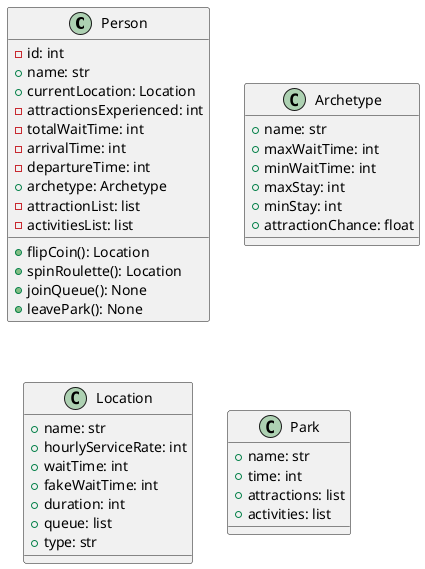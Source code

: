 @startuml

     ' skinparam style strictuml
     skinparam defaultTextAlignment center

     ' Class Declaration
     class Person {
          ' Variables
          -id: int
          +name: str
          +currentLocation: Location
          -attractionsExperienced: int
          -totalWaitTime: int
          -arrivalTime: int
          -departureTime: int
          +archetype: Archetype
          -attractionList: list
          -activitiesList: list

          ' Methods
          +flipCoin(): Location
          +spinRoulette(): Location
          +joinQueue(): None
          +leavePark(): None
     }

     class Archetype {
          ' Variables
          +name: str
          +maxWaitTime: int
          +minWaitTime: int
          +maxStay: int
          +minStay: int
          +attractionChance: float

          ' Methods

     }

     class Location {
          ' Variables
          +name: str
          +hourlyServiceRate: int
          +waitTime: int
          +fakeWaitTime: int
          +duration: int
          +queue: list
          +type: str

          ' Methods

     }

     class Park {
          ' Variables
          +name: str
          +time: int
          +attractions: list
          +activities: list

          ' Methods
     }

     ' Relationships

@enduml